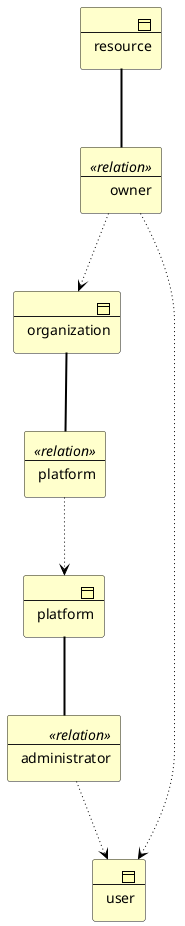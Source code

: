 @startuml platform
!include <archimate/Archimate>
Business_Object(b1,"platform")
Business_Object(b2,"organization")
Business_Object(b3,"resource")
Business_Object(b4,"user")
Business_Object(r1,"administrator") <<relation>>
Rel_Association(b1,r1)
Rel_Access_w(r1,b4)
Business_Object(r2,"platform") <<relation>>
Rel_Association(b2,r2)
Rel_Access_w(r2,b1)
Business_Object(r3,"owner") <<relation>>
Rel_Association(b3,r3)
Rel_Access_w(r3,b4)
Rel_Access_w(r3,b2)
@enduml